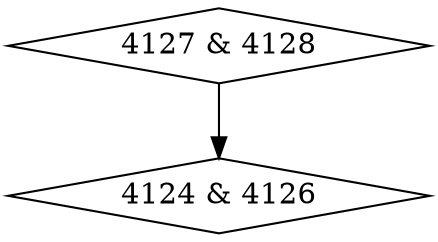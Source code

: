 digraph {
0 [label = "4124 & 4126", shape = diamond];
1 [label = "4127 & 4128", shape = diamond];
1->0;
}
